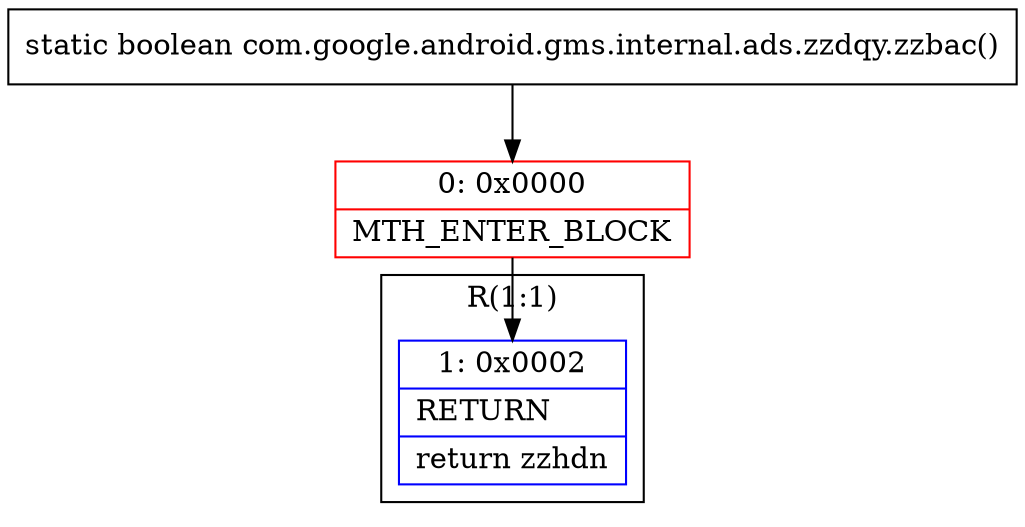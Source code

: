 digraph "CFG forcom.google.android.gms.internal.ads.zzdqy.zzbac()Z" {
subgraph cluster_Region_1164953941 {
label = "R(1:1)";
node [shape=record,color=blue];
Node_1 [shape=record,label="{1\:\ 0x0002|RETURN\l|return zzhdn\l}"];
}
Node_0 [shape=record,color=red,label="{0\:\ 0x0000|MTH_ENTER_BLOCK\l}"];
MethodNode[shape=record,label="{static boolean com.google.android.gms.internal.ads.zzdqy.zzbac() }"];
MethodNode -> Node_0;
Node_0 -> Node_1;
}

